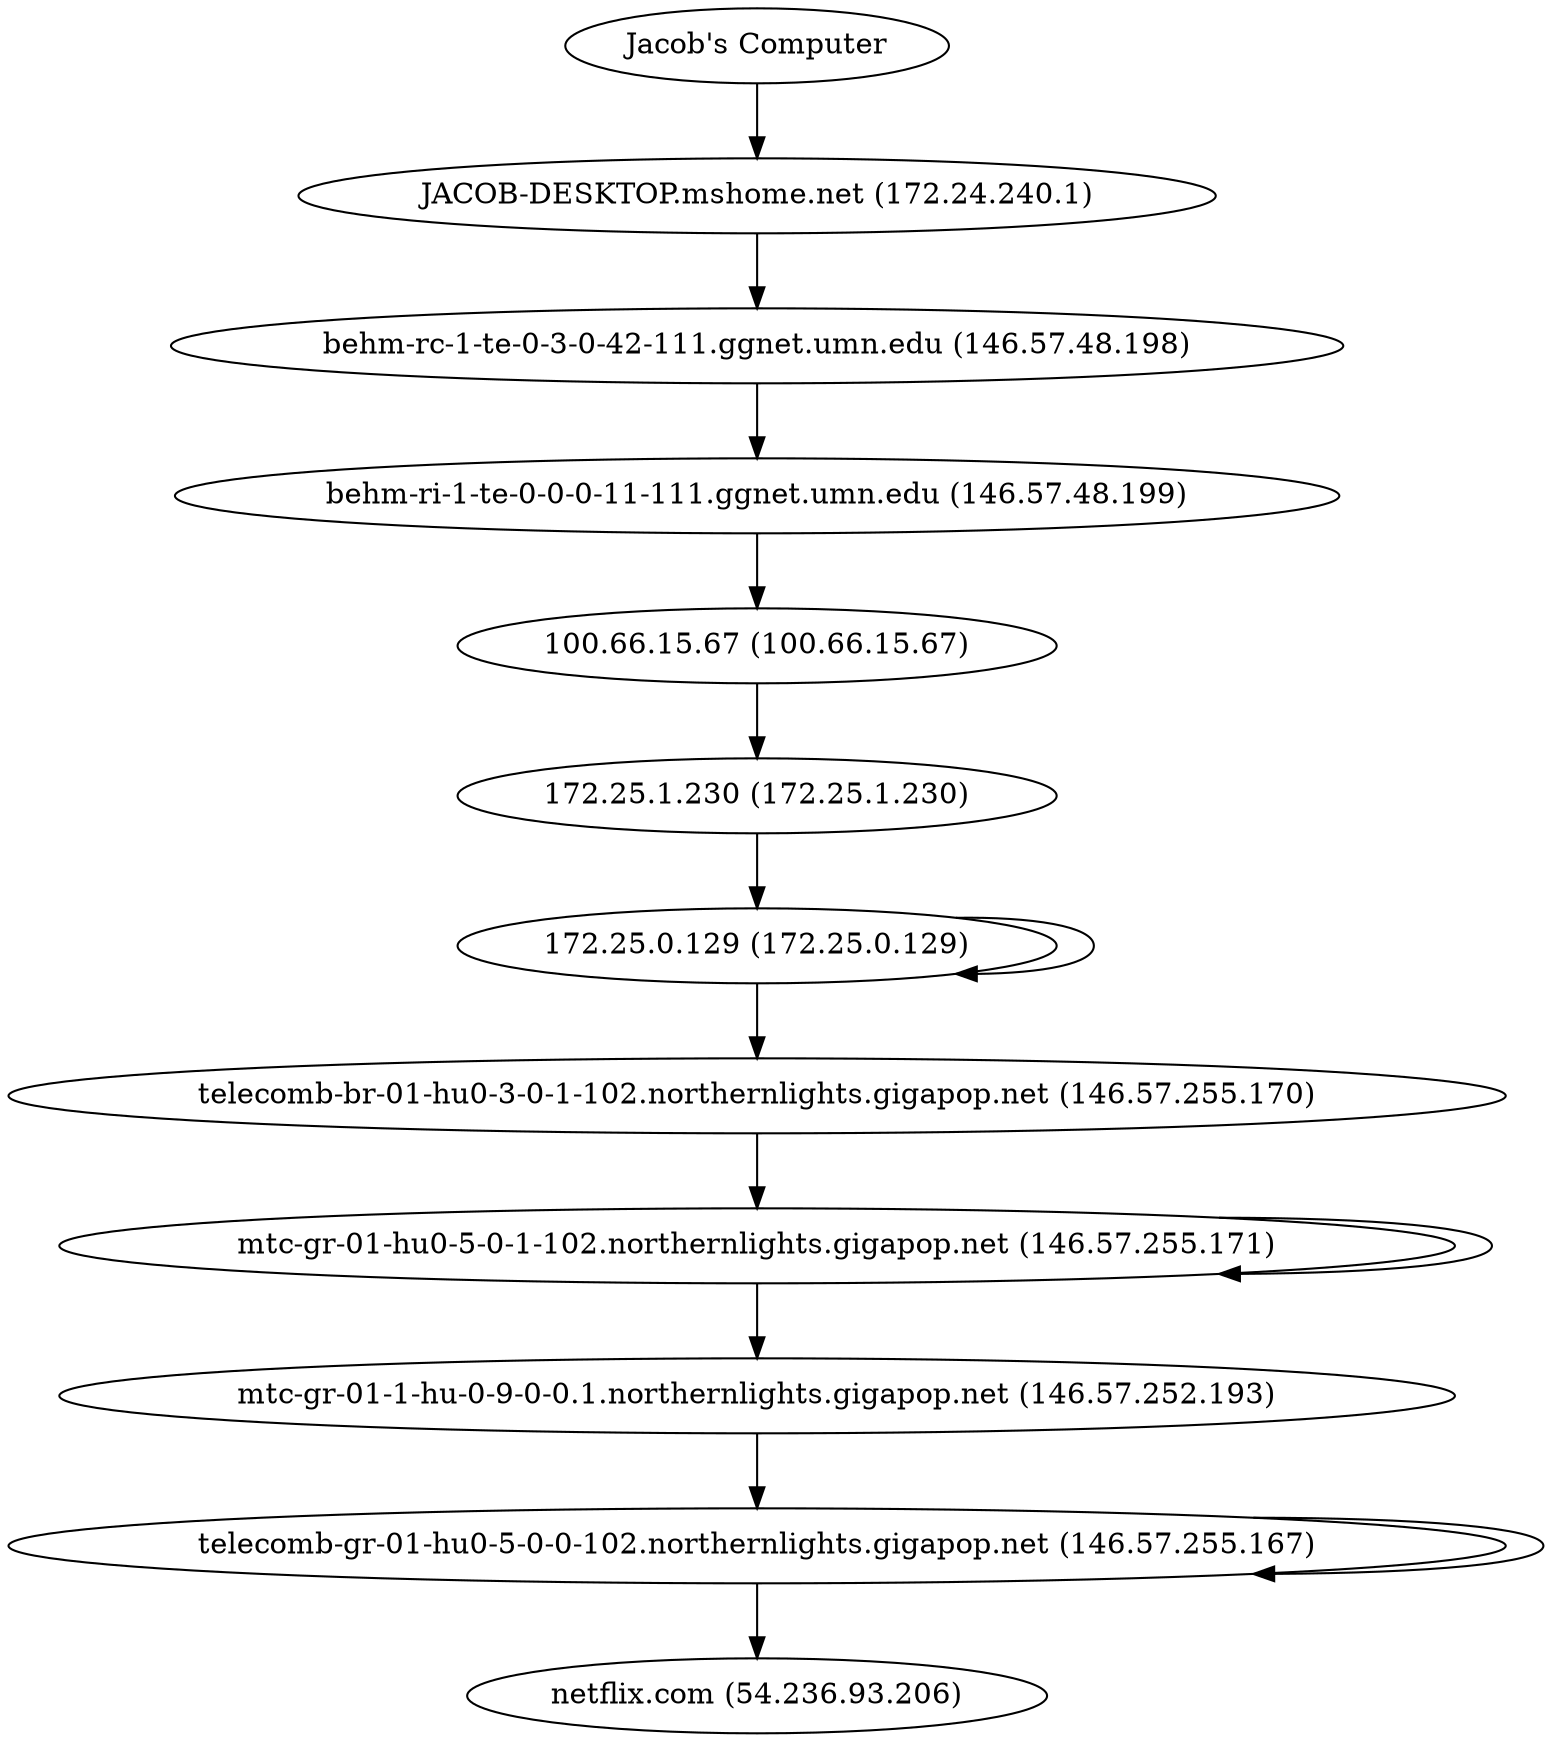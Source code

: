 digraph network {

// traceroute to netflix.com (54.236.93.206), 60 hops max, 60 byte packets
"Jacob's Computer" -> "JACOB-DESKTOP.mshome.net (172.24.240.1)";
"JACOB-DESKTOP.mshome.net (172.24.240.1)" -> "behm-rc-1-te-0-3-0-42-111.ggnet.umn.edu (146.57.48.198)";
"behm-rc-1-te-0-3-0-42-111.ggnet.umn.edu (146.57.48.198)" -> "behm-ri-1-te-0-0-0-11-111.ggnet.umn.edu (146.57.48.199)";
"behm-ri-1-te-0-0-0-11-111.ggnet.umn.edu (146.57.48.199)" -> "100.66.15.67 (100.66.15.67)";
"100.66.15.67 (100.66.15.67)" -> "172.25.1.230 (172.25.1.230)";
"172.25.1.230 (172.25.1.230)" -> "172.25.0.129 (172.25.0.129)";
"172.25.0.129 (172.25.0.129)" -> "172.25.0.129 (172.25.0.129)";
"172.25.0.129 (172.25.0.129)" -> "telecomb-br-01-hu0-3-0-1-102.northernlights.gigapop.net (146.57.255.170)";
"telecomb-br-01-hu0-3-0-1-102.northernlights.gigapop.net (146.57.255.170)" -> "mtc-gr-01-hu0-5-0-1-102.northernlights.gigapop.net (146.57.255.171)";
"mtc-gr-01-hu0-5-0-1-102.northernlights.gigapop.net (146.57.255.171)" -> "mtc-gr-01-hu0-5-0-1-102.northernlights.gigapop.net (146.57.255.171)";
"mtc-gr-01-hu0-5-0-1-102.northernlights.gigapop.net (146.57.255.171)" -> "mtc-gr-01-1-hu-0-9-0-0.1.northernlights.gigapop.net (146.57.252.193)";
"mtc-gr-01-1-hu-0-9-0-0.1.northernlights.gigapop.net (146.57.252.193)" -> "telecomb-gr-01-hu0-5-0-0-102.northernlights.gigapop.net (146.57.255.167)";
"telecomb-gr-01-hu0-5-0-0-102.northernlights.gigapop.net (146.57.255.167)" -> "telecomb-gr-01-hu0-5-0-0-102.northernlights.gigapop.net (146.57.255.167)";
"telecomb-gr-01-hu0-5-0-0-102.northernlights.gigapop.net (146.57.255.167)" -> "netflix.com (54.236.93.206)";
}
